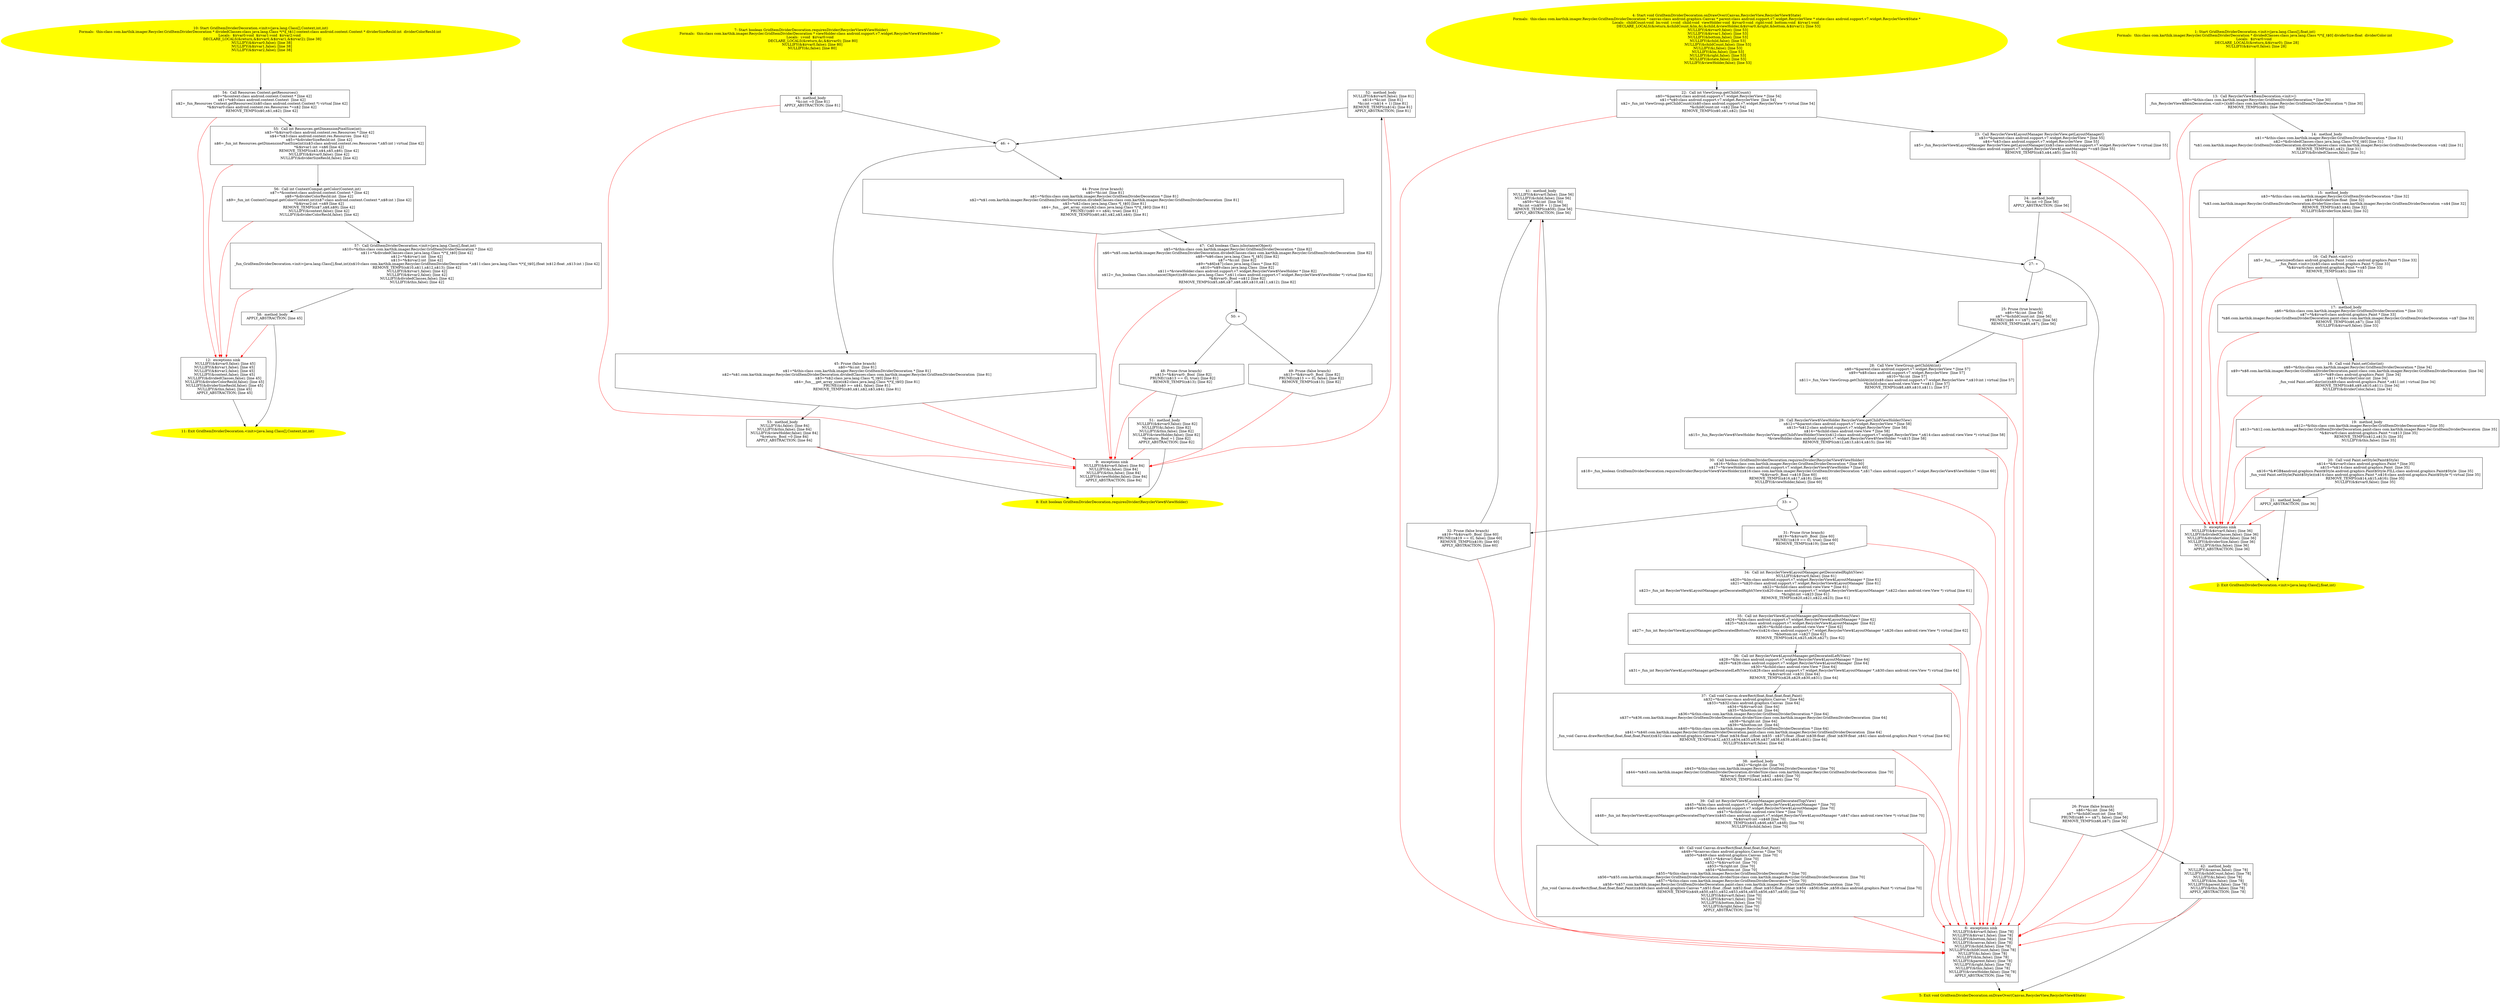 digraph iCFG {
58 [label="58:  method_body \n   APPLY_ABSTRACTION; [line 45]\n " shape="box"]
	

	 58 -> 11 ;
	 58 -> 12 [color="red" ];
57 [label="57:  Call GridItemDividerDecoration.<init>(java.lang.Class[],float,int) \n   n$10=*&this:class com.karthik.imager.Recycler.GridItemDividerDecoration * [line 42]\n  n$11=*&dividedClasses:class java.lang.Class *(*)[_t$0] [line 42]\n  n$12=*&$irvar1:int  [line 42]\n  n$13=*&$irvar2:int  [line 42]\n  _fun_GridItemDividerDecoration.<init>(java.lang.Class[],float,int)(n$10:class com.karthik.imager.Recycler.GridItemDividerDecoration *,n$11:class java.lang.Class *(*)[_t$0],(float )n$12:float ,n$13:int ) [line 42]\n  REMOVE_TEMPS(n$10,n$11,n$12,n$13); [line 42]\n  NULLIFY(&$irvar1,false); [line 42]\n  NULLIFY(&$irvar2,false); [line 42]\n  NULLIFY(&dividedClasses,false); [line 42]\n  NULLIFY(&this,false); [line 42]\n " shape="box"]
	

	 57 -> 58 ;
	 57 -> 12 [color="red" ];
56 [label="56:  Call int ContextCompat.getColor(Context,int) \n   n$7=*&context:class android.content.Context * [line 42]\n  n$8=*&dividerColorResId:int  [line 42]\n  n$9=_fun_int ContextCompat.getColor(Context,int)(n$7:class android.content.Context *,n$8:int ) [line 42]\n  *&$irvar2:int =n$9 [line 42]\n  REMOVE_TEMPS(n$7,n$8,n$9); [line 42]\n  NULLIFY(&context,false); [line 42]\n  NULLIFY(&dividerColorResId,false); [line 42]\n " shape="box"]
	

	 56 -> 57 ;
	 56 -> 12 [color="red" ];
55 [label="55:  Call int Resources.getDimensionPixelSize(int) \n   n$3=*&$irvar0:class android.content.res.Resources * [line 42]\n  n$4=*n$3:class android.content.res.Resources  [line 42]\n  n$5=*&dividerSizeResId:int  [line 42]\n  n$6=_fun_int Resources.getDimensionPixelSize(int)(n$3:class android.content.res.Resources *,n$5:int ) virtual [line 42]\n  *&$irvar1:int =n$6 [line 42]\n  REMOVE_TEMPS(n$3,n$4,n$5,n$6); [line 42]\n  NULLIFY(&$irvar0,false); [line 42]\n  NULLIFY(&dividerSizeResId,false); [line 42]\n " shape="box"]
	

	 55 -> 56 ;
	 55 -> 12 [color="red" ];
54 [label="54:  Call Resources Context.getResources() \n   n$0=*&context:class android.content.Context * [line 42]\n  n$1=*n$0:class android.content.Context  [line 42]\n  n$2=_fun_Resources Context.getResources()(n$0:class android.content.Context *) virtual [line 42]\n  *&$irvar0:class android.content.res.Resources *=n$2 [line 42]\n  REMOVE_TEMPS(n$0,n$1,n$2); [line 42]\n " shape="box"]
	

	 54 -> 55 ;
	 54 -> 12 [color="red" ];
53 [label="53:  method_body \n   NULLIFY(&i,false); [line 84]\n  NULLIFY(&this,false); [line 84]\n  NULLIFY(&viewHolder,false); [line 84]\n  *&return:_Bool =0 [line 84]\n  APPLY_ABSTRACTION; [line 84]\n " shape="box"]
	

	 53 -> 8 ;
	 53 -> 9 [color="red" ];
52 [label="52:  method_body \n   NULLIFY(&$irvar0,false); [line 81]\n  n$14=*&i:int  [line 81]\n  *&i:int =(n$14 + 1) [line 81]\n  REMOVE_TEMPS(n$14); [line 81]\n  APPLY_ABSTRACTION; [line 81]\n " shape="box"]
	

	 52 -> 46 ;
	 52 -> 9 [color="red" ];
51 [label="51:  method_body \n   NULLIFY(&$irvar0,false); [line 82]\n  NULLIFY(&i,false); [line 82]\n  NULLIFY(&this,false); [line 82]\n  NULLIFY(&viewHolder,false); [line 82]\n  *&return:_Bool =1 [line 82]\n  APPLY_ABSTRACTION; [line 82]\n " shape="box"]
	

	 51 -> 8 ;
	 51 -> 9 [color="red" ];
50 [label="50: + \n  " ]
	

	 50 -> 48 ;
	 50 -> 49 ;
49 [label="49: Prune (false branch) \n   n$13=*&$irvar0:_Bool  [line 82]\n  PRUNE((n$13 == 0), false); [line 82]\n  REMOVE_TEMPS(n$13); [line 82]\n " shape="invhouse"]
	

	 49 -> 52 ;
	 49 -> 9 [color="red" ];
48 [label="48: Prune (true branch) \n   n$13=*&$irvar0:_Bool  [line 82]\n  PRUNE(!(n$13 == 0), true); [line 82]\n  REMOVE_TEMPS(n$13); [line 82]\n " shape="invhouse"]
	

	 48 -> 51 ;
	 48 -> 9 [color="red" ];
47 [label="47:  Call boolean Class.isInstance(Object) \n   n$5=*&this:class com.karthik.imager.Recycler.GridItemDividerDecoration * [line 82]\n  n$6=*n$5.com.karthik.imager.Recycler.GridItemDividerDecoration.dividedClasses:class com.karthik.imager.Recycler.GridItemDividerDecoration  [line 82]\n  n$8=*n$6:class java.lang.Class *[_t$5] [line 82]\n  n$7=*&i:int  [line 82]\n  n$9=*n$6[n$7]:class java.lang.Class * [line 82]\n  n$10=*n$9:class java.lang.Class  [line 82]\n  n$11=*&viewHolder:class android.support.v7.widget.RecyclerView$ViewHolder * [line 82]\n  n$12=_fun_boolean Class.isInstance(Object)(n$9:class java.lang.Class *,n$11:class android.support.v7.widget.RecyclerView$ViewHolder *) virtual [line 82]\n  *&$irvar0:_Bool =n$12 [line 82]\n  REMOVE_TEMPS(n$5,n$6,n$7,n$8,n$9,n$10,n$11,n$12); [line 82]\n " shape="box"]
	

	 47 -> 50 ;
	 47 -> 9 [color="red" ];
46 [label="46: + \n  " ]
	

	 46 -> 44 ;
	 46 -> 45 ;
45 [label="45: Prune (false branch) \n   n$0=*&i:int  [line 81]\n  n$1=*&this:class com.karthik.imager.Recycler.GridItemDividerDecoration * [line 81]\n  n$2=*n$1.com.karthik.imager.Recycler.GridItemDividerDecoration.dividedClasses:class com.karthik.imager.Recycler.GridItemDividerDecoration  [line 81]\n  n$3=*n$2:class java.lang.Class *[_t$0] [line 81]\n  n$4=_fun___get_array_size(n$2:class java.lang.Class *(*)[_t$0]) [line 81]\n  PRUNE((n$0 >= n$4), false); [line 81]\n  REMOVE_TEMPS(n$0,n$1,n$2,n$3,n$4); [line 81]\n " shape="invhouse"]
	

	 45 -> 53 ;
	 45 -> 9 [color="red" ];
44 [label="44: Prune (true branch) \n   n$0=*&i:int  [line 81]\n  n$1=*&this:class com.karthik.imager.Recycler.GridItemDividerDecoration * [line 81]\n  n$2=*n$1.com.karthik.imager.Recycler.GridItemDividerDecoration.dividedClasses:class com.karthik.imager.Recycler.GridItemDividerDecoration  [line 81]\n  n$3=*n$2:class java.lang.Class *[_t$0] [line 81]\n  n$4=_fun___get_array_size(n$2:class java.lang.Class *(*)[_t$0]) [line 81]\n  PRUNE(!(n$0 >= n$4), true); [line 81]\n  REMOVE_TEMPS(n$0,n$1,n$2,n$3,n$4); [line 81]\n " shape="invhouse"]
	

	 44 -> 47 ;
	 44 -> 9 [color="red" ];
43 [label="43:  method_body \n   *&i:int =0 [line 81]\n  APPLY_ABSTRACTION; [line 81]\n " shape="box"]
	

	 43 -> 46 ;
	 43 -> 9 [color="red" ];
42 [label="42:  method_body \n   NULLIFY(&canvas,false); [line 78]\n  NULLIFY(&childCount,false); [line 78]\n  NULLIFY(&i,false); [line 78]\n  NULLIFY(&lm,false); [line 78]\n  NULLIFY(&parent,false); [line 78]\n  NULLIFY(&this,false); [line 78]\n  APPLY_ABSTRACTION; [line 78]\n " shape="box"]
	

	 42 -> 5 ;
	 42 -> 6 [color="red" ];
41 [label="41:  method_body \n   NULLIFY(&$irvar0,false); [line 56]\n  NULLIFY(&child,false); [line 56]\n  n$59=*&i:int  [line 56]\n  *&i:int =(n$59 + 1) [line 56]\n  REMOVE_TEMPS(n$59); [line 56]\n  APPLY_ABSTRACTION; [line 56]\n " shape="box"]
	

	 41 -> 27 ;
	 41 -> 6 [color="red" ];
40 [label="40:  Call void Canvas.drawRect(float,float,float,float,Paint) \n   n$49=*&canvas:class android.graphics.Canvas * [line 70]\n  n$50=*n$49:class android.graphics.Canvas  [line 70]\n  n$51=*&$irvar1:float  [line 70]\n  n$52=*&$irvar0:int  [line 70]\n  n$53=*&right:int  [line 70]\n  n$54=*&bottom:int  [line 70]\n  n$55=*&this:class com.karthik.imager.Recycler.GridItemDividerDecoration * [line 70]\n  n$56=*n$55.com.karthik.imager.Recycler.GridItemDividerDecoration.dividerSize:class com.karthik.imager.Recycler.GridItemDividerDecoration  [line 70]\n  n$57=*&this:class com.karthik.imager.Recycler.GridItemDividerDecoration * [line 70]\n  n$58=*n$57.com.karthik.imager.Recycler.GridItemDividerDecoration.paint:class com.karthik.imager.Recycler.GridItemDividerDecoration  [line 70]\n  _fun_void Canvas.drawRect(float,float,float,float,Paint)(n$49:class android.graphics.Canvas *,n$51:float ,(float )n$52:float ,(float )n$53:float ,((float )n$54 - n$56):float ,n$58:class android.graphics.Paint *) virtual [line 70]\n  REMOVE_TEMPS(n$49,n$50,n$51,n$52,n$53,n$54,n$55,n$56,n$57,n$58); [line 70]\n  NULLIFY(&$irvar0,false); [line 70]\n  NULLIFY(&$irvar1,false); [line 70]\n  NULLIFY(&bottom,false); [line 70]\n  NULLIFY(&right,false); [line 70]\n  APPLY_ABSTRACTION; [line 70]\n " shape="box"]
	

	 40 -> 41 ;
	 40 -> 6 [color="red" ];
39 [label="39:  Call int RecyclerView$LayoutManager.getDecoratedTop(View) \n   n$45=*&lm:class android.support.v7.widget.RecyclerView$LayoutManager * [line 70]\n  n$46=*n$45:class android.support.v7.widget.RecyclerView$LayoutManager  [line 70]\n  n$47=*&child:class android.view.View * [line 70]\n  n$48=_fun_int RecyclerView$LayoutManager.getDecoratedTop(View)(n$45:class android.support.v7.widget.RecyclerView$LayoutManager *,n$47:class android.view.View *) virtual [line 70]\n  *&$irvar0:int =n$48 [line 70]\n  REMOVE_TEMPS(n$45,n$46,n$47,n$48); [line 70]\n  NULLIFY(&child,false); [line 70]\n " shape="box"]
	

	 39 -> 40 ;
	 39 -> 6 [color="red" ];
38 [label="38:  method_body \n   n$42=*&right:int  [line 70]\n  n$43=*&this:class com.karthik.imager.Recycler.GridItemDividerDecoration * [line 70]\n  n$44=*n$43.com.karthik.imager.Recycler.GridItemDividerDecoration.dividerSize:class com.karthik.imager.Recycler.GridItemDividerDecoration  [line 70]\n  *&$irvar1:float =((float )n$42 - n$44) [line 70]\n  REMOVE_TEMPS(n$42,n$43,n$44); [line 70]\n " shape="box"]
	

	 38 -> 39 ;
	 38 -> 6 [color="red" ];
37 [label="37:  Call void Canvas.drawRect(float,float,float,float,Paint) \n   n$32=*&canvas:class android.graphics.Canvas * [line 64]\n  n$33=*n$32:class android.graphics.Canvas  [line 64]\n  n$34=*&$irvar0:int  [line 64]\n  n$35=*&bottom:int  [line 64]\n  n$36=*&this:class com.karthik.imager.Recycler.GridItemDividerDecoration * [line 64]\n  n$37=*n$36.com.karthik.imager.Recycler.GridItemDividerDecoration.dividerSize:class com.karthik.imager.Recycler.GridItemDividerDecoration  [line 64]\n  n$38=*&right:int  [line 64]\n  n$39=*&bottom:int  [line 64]\n  n$40=*&this:class com.karthik.imager.Recycler.GridItemDividerDecoration * [line 64]\n  n$41=*n$40.com.karthik.imager.Recycler.GridItemDividerDecoration.paint:class com.karthik.imager.Recycler.GridItemDividerDecoration  [line 64]\n  _fun_void Canvas.drawRect(float,float,float,float,Paint)(n$32:class android.graphics.Canvas *,(float )n$34:float ,((float )n$35 - n$37):float ,(float )n$38:float ,(float )n$39:float ,n$41:class android.graphics.Paint *) virtual [line 64]\n  REMOVE_TEMPS(n$32,n$33,n$34,n$35,n$36,n$37,n$38,n$39,n$40,n$41); [line 64]\n  NULLIFY(&$irvar0,false); [line 64]\n " shape="box"]
	

	 37 -> 38 ;
	 37 -> 6 [color="red" ];
36 [label="36:  Call int RecyclerView$LayoutManager.getDecoratedLeft(View) \n   n$28=*&lm:class android.support.v7.widget.RecyclerView$LayoutManager * [line 64]\n  n$29=*n$28:class android.support.v7.widget.RecyclerView$LayoutManager  [line 64]\n  n$30=*&child:class android.view.View * [line 64]\n  n$31=_fun_int RecyclerView$LayoutManager.getDecoratedLeft(View)(n$28:class android.support.v7.widget.RecyclerView$LayoutManager *,n$30:class android.view.View *) virtual [line 64]\n  *&$irvar0:int =n$31 [line 64]\n  REMOVE_TEMPS(n$28,n$29,n$30,n$31); [line 64]\n " shape="box"]
	

	 36 -> 37 ;
	 36 -> 6 [color="red" ];
35 [label="35:  Call int RecyclerView$LayoutManager.getDecoratedBottom(View) \n   n$24=*&lm:class android.support.v7.widget.RecyclerView$LayoutManager * [line 62]\n  n$25=*n$24:class android.support.v7.widget.RecyclerView$LayoutManager  [line 62]\n  n$26=*&child:class android.view.View * [line 62]\n  n$27=_fun_int RecyclerView$LayoutManager.getDecoratedBottom(View)(n$24:class android.support.v7.widget.RecyclerView$LayoutManager *,n$26:class android.view.View *) virtual [line 62]\n  *&bottom:int =n$27 [line 62]\n  REMOVE_TEMPS(n$24,n$25,n$26,n$27); [line 62]\n " shape="box"]
	

	 35 -> 36 ;
	 35 -> 6 [color="red" ];
34 [label="34:  Call int RecyclerView$LayoutManager.getDecoratedRight(View) \n   NULLIFY(&$irvar0,false); [line 61]\n  n$20=*&lm:class android.support.v7.widget.RecyclerView$LayoutManager * [line 61]\n  n$21=*n$20:class android.support.v7.widget.RecyclerView$LayoutManager  [line 61]\n  n$22=*&child:class android.view.View * [line 61]\n  n$23=_fun_int RecyclerView$LayoutManager.getDecoratedRight(View)(n$20:class android.support.v7.widget.RecyclerView$LayoutManager *,n$22:class android.view.View *) virtual [line 61]\n  *&right:int =n$23 [line 61]\n  REMOVE_TEMPS(n$20,n$21,n$22,n$23); [line 61]\n " shape="box"]
	

	 34 -> 35 ;
	 34 -> 6 [color="red" ];
33 [label="33: + \n  " ]
	

	 33 -> 31 ;
	 33 -> 32 ;
32 [label="32: Prune (false branch) \n   n$19=*&$irvar0:_Bool  [line 60]\n  PRUNE((n$19 == 0), false); [line 60]\n  REMOVE_TEMPS(n$19); [line 60]\n  APPLY_ABSTRACTION; [line 60]\n " shape="invhouse"]
	

	 32 -> 41 ;
	 32 -> 6 [color="red" ];
31 [label="31: Prune (true branch) \n   n$19=*&$irvar0:_Bool  [line 60]\n  PRUNE(!(n$19 == 0), true); [line 60]\n  REMOVE_TEMPS(n$19); [line 60]\n " shape="invhouse"]
	

	 31 -> 34 ;
	 31 -> 6 [color="red" ];
30 [label="30:  Call boolean GridItemDividerDecoration.requiresDivider(RecyclerView$ViewHolder) \n   n$16=*&this:class com.karthik.imager.Recycler.GridItemDividerDecoration * [line 60]\n  n$17=*&viewHolder:class android.support.v7.widget.RecyclerView$ViewHolder * [line 60]\n  n$18=_fun_boolean GridItemDividerDecoration.requiresDivider(RecyclerView$ViewHolder)(n$16:class com.karthik.imager.Recycler.GridItemDividerDecoration *,n$17:class android.support.v7.widget.RecyclerView$ViewHolder *) [line 60]\n  *&$irvar0:_Bool =n$18 [line 60]\n  REMOVE_TEMPS(n$16,n$17,n$18); [line 60]\n  NULLIFY(&viewHolder,false); [line 60]\n " shape="box"]
	

	 30 -> 33 ;
	 30 -> 6 [color="red" ];
29 [label="29:  Call RecyclerView$ViewHolder RecyclerView.getChildViewHolder(View) \n   n$12=*&parent:class android.support.v7.widget.RecyclerView * [line 58]\n  n$13=*n$12:class android.support.v7.widget.RecyclerView  [line 58]\n  n$14=*&child:class android.view.View * [line 58]\n  n$15=_fun_RecyclerView$ViewHolder RecyclerView.getChildViewHolder(View)(n$12:class android.support.v7.widget.RecyclerView *,n$14:class android.view.View *) virtual [line 58]\n  *&viewHolder:class android.support.v7.widget.RecyclerView$ViewHolder *=n$15 [line 58]\n  REMOVE_TEMPS(n$12,n$13,n$14,n$15); [line 58]\n " shape="box"]
	

	 29 -> 30 ;
	 29 -> 6 [color="red" ];
28 [label="28:  Call View ViewGroup.getChildAt(int) \n   n$8=*&parent:class android.support.v7.widget.RecyclerView * [line 57]\n  n$9=*n$8:class android.support.v7.widget.RecyclerView  [line 57]\n  n$10=*&i:int  [line 57]\n  n$11=_fun_View ViewGroup.getChildAt(int)(n$8:class android.support.v7.widget.RecyclerView *,n$10:int ) virtual [line 57]\n  *&child:class android.view.View *=n$11 [line 57]\n  REMOVE_TEMPS(n$8,n$9,n$10,n$11); [line 57]\n " shape="box"]
	

	 28 -> 29 ;
	 28 -> 6 [color="red" ];
27 [label="27: + \n  " ]
	

	 27 -> 25 ;
	 27 -> 26 ;
26 [label="26: Prune (false branch) \n   n$6=*&i:int  [line 56]\n  n$7=*&childCount:int  [line 56]\n  PRUNE((n$6 >= n$7), false); [line 56]\n  REMOVE_TEMPS(n$6,n$7); [line 56]\n " shape="invhouse"]
	

	 26 -> 42 ;
	 26 -> 6 [color="red" ];
25 [label="25: Prune (true branch) \n   n$6=*&i:int  [line 56]\n  n$7=*&childCount:int  [line 56]\n  PRUNE(!(n$6 >= n$7), true); [line 56]\n  REMOVE_TEMPS(n$6,n$7); [line 56]\n " shape="invhouse"]
	

	 25 -> 28 ;
	 25 -> 6 [color="red" ];
24 [label="24:  method_body \n   *&i:int =0 [line 56]\n  APPLY_ABSTRACTION; [line 56]\n " shape="box"]
	

	 24 -> 27 ;
	 24 -> 6 [color="red" ];
23 [label="23:  Call RecyclerView$LayoutManager RecyclerView.getLayoutManager() \n   n$3=*&parent:class android.support.v7.widget.RecyclerView * [line 55]\n  n$4=*n$3:class android.support.v7.widget.RecyclerView  [line 55]\n  n$5=_fun_RecyclerView$LayoutManager RecyclerView.getLayoutManager()(n$3:class android.support.v7.widget.RecyclerView *) virtual [line 55]\n  *&lm:class android.support.v7.widget.RecyclerView$LayoutManager *=n$5 [line 55]\n  REMOVE_TEMPS(n$3,n$4,n$5); [line 55]\n " shape="box"]
	

	 23 -> 24 ;
	 23 -> 6 [color="red" ];
22 [label="22:  Call int ViewGroup.getChildCount() \n   n$0=*&parent:class android.support.v7.widget.RecyclerView * [line 54]\n  n$1=*n$0:class android.support.v7.widget.RecyclerView  [line 54]\n  n$2=_fun_int ViewGroup.getChildCount()(n$0:class android.support.v7.widget.RecyclerView *) virtual [line 54]\n  *&childCount:int =n$2 [line 54]\n  REMOVE_TEMPS(n$0,n$1,n$2); [line 54]\n " shape="box"]
	

	 22 -> 23 ;
	 22 -> 6 [color="red" ];
21 [label="21:  method_body \n   APPLY_ABSTRACTION; [line 36]\n " shape="box"]
	

	 21 -> 2 ;
	 21 -> 3 [color="red" ];
20 [label="20:  Call void Paint.setStyle(Paint$Style) \n   n$14=*&$irvar0:class android.graphics.Paint * [line 35]\n  n$15=*n$14:class android.graphics.Paint  [line 35]\n  n$16=*&#GB$android.graphics.Paint$Style.android.graphics.Paint$Style.FILL:class android.graphics.Paint$Style  [line 35]\n  _fun_void Paint.setStyle(Paint$Style)(n$14:class android.graphics.Paint *,n$16:class android.graphics.Paint$Style *) virtual [line 35]\n  REMOVE_TEMPS(n$14,n$15,n$16); [line 35]\n  NULLIFY(&$irvar0,false); [line 35]\n " shape="box"]
	

	 20 -> 21 ;
	 20 -> 3 [color="red" ];
19 [label="19:  method_body \n   n$12=*&this:class com.karthik.imager.Recycler.GridItemDividerDecoration * [line 35]\n  n$13=*n$12.com.karthik.imager.Recycler.GridItemDividerDecoration.paint:class com.karthik.imager.Recycler.GridItemDividerDecoration  [line 35]\n  *&$irvar0:class android.graphics.Paint *=n$13 [line 35]\n  REMOVE_TEMPS(n$12,n$13); [line 35]\n  NULLIFY(&this,false); [line 35]\n " shape="box"]
	

	 19 -> 20 ;
	 19 -> 3 [color="red" ];
18 [label="18:  Call void Paint.setColor(int) \n   n$8=*&this:class com.karthik.imager.Recycler.GridItemDividerDecoration * [line 34]\n  n$9=*n$8.com.karthik.imager.Recycler.GridItemDividerDecoration.paint:class com.karthik.imager.Recycler.GridItemDividerDecoration  [line 34]\n  n$10=*n$9:class android.graphics.Paint  [line 34]\n  n$11=*&dividerColor:int  [line 34]\n  _fun_void Paint.setColor(int)(n$9:class android.graphics.Paint *,n$11:int ) virtual [line 34]\n  REMOVE_TEMPS(n$8,n$9,n$10,n$11); [line 34]\n  NULLIFY(&dividerColor,false); [line 34]\n " shape="box"]
	

	 18 -> 19 ;
	 18 -> 3 [color="red" ];
17 [label="17:  method_body \n   n$6=*&this:class com.karthik.imager.Recycler.GridItemDividerDecoration * [line 33]\n  n$7=*&$irvar0:class android.graphics.Paint * [line 33]\n  *n$6.com.karthik.imager.Recycler.GridItemDividerDecoration.paint:class com.karthik.imager.Recycler.GridItemDividerDecoration =n$7 [line 33]\n  REMOVE_TEMPS(n$6,n$7); [line 33]\n  NULLIFY(&$irvar0,false); [line 33]\n " shape="box"]
	

	 17 -> 18 ;
	 17 -> 3 [color="red" ];
16 [label="16:  Call Paint.<init>() \n   n$5=_fun___new(sizeof(class android.graphics.Paint ):class android.graphics.Paint *) [line 33]\n  _fun_Paint.<init>()(n$5:class android.graphics.Paint *) [line 33]\n  *&$irvar0:class android.graphics.Paint *=n$5 [line 33]\n  REMOVE_TEMPS(n$5); [line 33]\n " shape="box"]
	

	 16 -> 17 ;
	 16 -> 3 [color="red" ];
15 [label="15:  method_body \n   n$3=*&this:class com.karthik.imager.Recycler.GridItemDividerDecoration * [line 32]\n  n$4=*&dividerSize:float  [line 32]\n  *n$3.com.karthik.imager.Recycler.GridItemDividerDecoration.dividerSize:class com.karthik.imager.Recycler.GridItemDividerDecoration =n$4 [line 32]\n  REMOVE_TEMPS(n$3,n$4); [line 32]\n  NULLIFY(&dividerSize,false); [line 32]\n " shape="box"]
	

	 15 -> 16 ;
	 15 -> 3 [color="red" ];
14 [label="14:  method_body \n   n$1=*&this:class com.karthik.imager.Recycler.GridItemDividerDecoration * [line 31]\n  n$2=*&dividedClasses:class java.lang.Class *(*)[_t$0] [line 31]\n  *n$1.com.karthik.imager.Recycler.GridItemDividerDecoration.dividedClasses:class com.karthik.imager.Recycler.GridItemDividerDecoration =n$2 [line 31]\n  REMOVE_TEMPS(n$1,n$2); [line 31]\n  NULLIFY(&dividedClasses,false); [line 31]\n " shape="box"]
	

	 14 -> 15 ;
	 14 -> 3 [color="red" ];
13 [label="13:  Call RecyclerView$ItemDecoration.<init>() \n   n$0=*&this:class com.karthik.imager.Recycler.GridItemDividerDecoration * [line 30]\n  _fun_RecyclerView$ItemDecoration.<init>()(n$0:class com.karthik.imager.Recycler.GridItemDividerDecoration *) [line 30]\n  REMOVE_TEMPS(n$0); [line 30]\n " shape="box"]
	

	 13 -> 14 ;
	 13 -> 3 [color="red" ];
12 [label="12:  exceptions sink \n   NULLIFY(&$irvar0,false); [line 45]\n  NULLIFY(&$irvar1,false); [line 45]\n  NULLIFY(&$irvar2,false); [line 45]\n  NULLIFY(&context,false); [line 45]\n  NULLIFY(&dividedClasses,false); [line 45]\n  NULLIFY(&dividerColorResId,false); [line 45]\n  NULLIFY(&dividerSizeResId,false); [line 45]\n  NULLIFY(&this,false); [line 45]\n  APPLY_ABSTRACTION; [line 45]\n " shape="box"]
	

	 12 -> 11 ;
11 [label="11: Exit GridItemDividerDecoration.<init>(java.lang.Class[],Context,int,int) \n  " color=yellow style=filled]
	

10 [label="10: Start GridItemDividerDecoration.<init>(java.lang.Class[],Context,int,int)\nFormals:  this:class com.karthik.imager.Recycler.GridItemDividerDecoration * dividedClasses:class java.lang.Class *(*)[_t$1] context:class android.content.Context * dividerSizeResId:int  dividerColorResId:int \nLocals:  $irvar0:void  $irvar1:void  $irvar2:void  \n   DECLARE_LOCALS(&return,&$irvar0,&$irvar1,&$irvar2); [line 38]\n  NULLIFY(&$irvar0,false); [line 38]\n  NULLIFY(&$irvar1,false); [line 38]\n  NULLIFY(&$irvar2,false); [line 38]\n " color=yellow style=filled]
	

	 10 -> 54 ;
9 [label="9:  exceptions sink \n   NULLIFY(&$irvar0,false); [line 84]\n  NULLIFY(&i,false); [line 84]\n  NULLIFY(&this,false); [line 84]\n  NULLIFY(&viewHolder,false); [line 84]\n  APPLY_ABSTRACTION; [line 84]\n " shape="box"]
	

	 9 -> 8 ;
8 [label="8: Exit boolean GridItemDividerDecoration.requiresDivider(RecyclerView$ViewHolder) \n  " color=yellow style=filled]
	

7 [label="7: Start boolean GridItemDividerDecoration.requiresDivider(RecyclerView$ViewHolder)\nFormals:  this:class com.karthik.imager.Recycler.GridItemDividerDecoration * viewHolder:class android.support.v7.widget.RecyclerView$ViewHolder *\nLocals:  i:void  $irvar0:void  \n   DECLARE_LOCALS(&return,&i,&$irvar0); [line 80]\n  NULLIFY(&$irvar0,false); [line 80]\n  NULLIFY(&i,false); [line 80]\n " color=yellow style=filled]
	

	 7 -> 43 ;
6 [label="6:  exceptions sink \n   NULLIFY(&$irvar0,false); [line 78]\n  NULLIFY(&$irvar1,false); [line 78]\n  NULLIFY(&bottom,false); [line 78]\n  NULLIFY(&canvas,false); [line 78]\n  NULLIFY(&child,false); [line 78]\n  NULLIFY(&childCount,false); [line 78]\n  NULLIFY(&i,false); [line 78]\n  NULLIFY(&lm,false); [line 78]\n  NULLIFY(&parent,false); [line 78]\n  NULLIFY(&right,false); [line 78]\n  NULLIFY(&this,false); [line 78]\n  NULLIFY(&viewHolder,false); [line 78]\n  APPLY_ABSTRACTION; [line 78]\n " shape="box"]
	

	 6 -> 5 ;
5 [label="5: Exit void GridItemDividerDecoration.onDrawOver(Canvas,RecyclerView,RecyclerView$State) \n  " color=yellow style=filled]
	

4 [label="4: Start void GridItemDividerDecoration.onDrawOver(Canvas,RecyclerView,RecyclerView$State)\nFormals:  this:class com.karthik.imager.Recycler.GridItemDividerDecoration * canvas:class android.graphics.Canvas * parent:class android.support.v7.widget.RecyclerView * state:class android.support.v7.widget.RecyclerView$State *\nLocals:  childCount:void  lm:void  i:void  child:void  viewHolder:void  $irvar0:void  right:void  bottom:void  $irvar1:void  \n   DECLARE_LOCALS(&return,&childCount,&lm,&i,&child,&viewHolder,&$irvar0,&right,&bottom,&$irvar1); [line 53]\n  NULLIFY(&$irvar0,false); [line 53]\n  NULLIFY(&$irvar1,false); [line 53]\n  NULLIFY(&bottom,false); [line 53]\n  NULLIFY(&child,false); [line 53]\n  NULLIFY(&childCount,false); [line 53]\n  NULLIFY(&i,false); [line 53]\n  NULLIFY(&lm,false); [line 53]\n  NULLIFY(&right,false); [line 53]\n  NULLIFY(&state,false); [line 53]\n  NULLIFY(&viewHolder,false); [line 53]\n " color=yellow style=filled]
	

	 4 -> 22 ;
3 [label="3:  exceptions sink \n   NULLIFY(&$irvar0,false); [line 36]\n  NULLIFY(&dividedClasses,false); [line 36]\n  NULLIFY(&dividerColor,false); [line 36]\n  NULLIFY(&dividerSize,false); [line 36]\n  NULLIFY(&this,false); [line 36]\n  APPLY_ABSTRACTION; [line 36]\n " shape="box"]
	

	 3 -> 2 ;
2 [label="2: Exit GridItemDividerDecoration.<init>(java.lang.Class[],float,int) \n  " color=yellow style=filled]
	

1 [label="1: Start GridItemDividerDecoration.<init>(java.lang.Class[],float,int)\nFormals:  this:class com.karthik.imager.Recycler.GridItemDividerDecoration * dividedClasses:class java.lang.Class *(*)[_t$0] dividerSize:float  dividerColor:int \nLocals:  $irvar0:void  \n   DECLARE_LOCALS(&return,&$irvar0); [line 28]\n  NULLIFY(&$irvar0,false); [line 28]\n " color=yellow style=filled]
	

	 1 -> 13 ;
}
